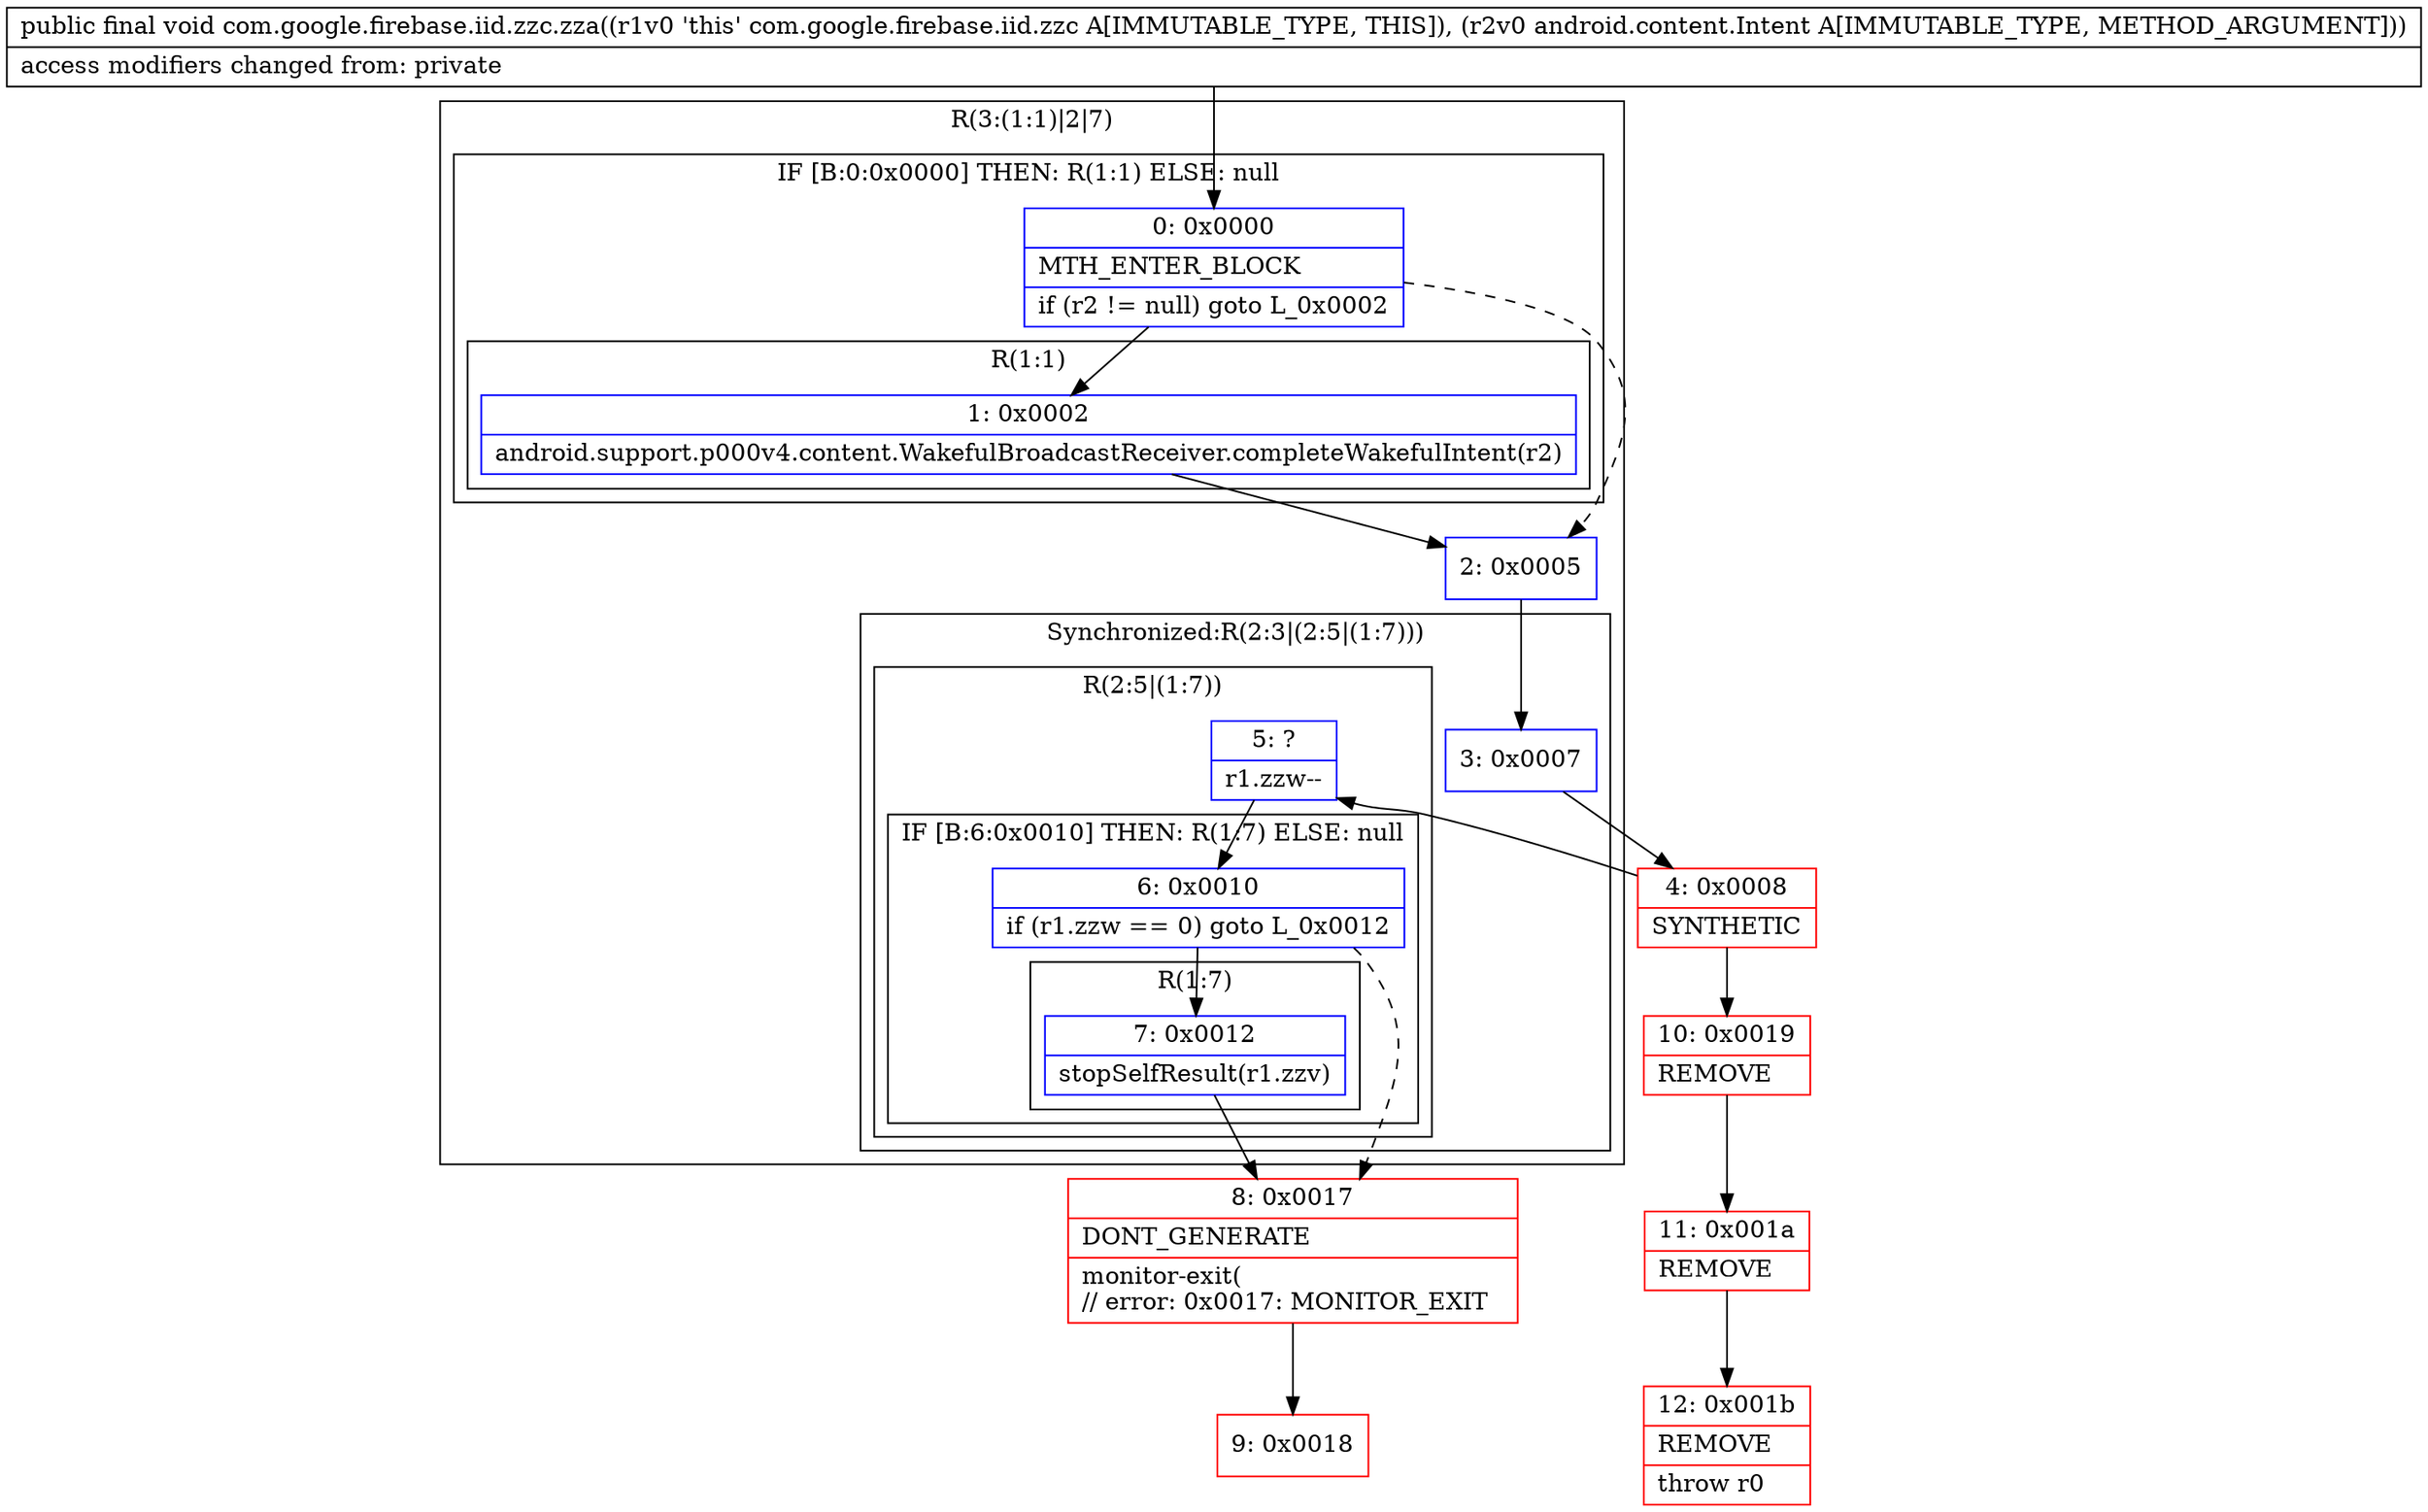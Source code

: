 digraph "CFG forcom.google.firebase.iid.zzc.zza(Landroid\/content\/Intent;)V" {
subgraph cluster_Region_472551917 {
label = "R(3:(1:1)|2|7)";
node [shape=record,color=blue];
subgraph cluster_IfRegion_1006574201 {
label = "IF [B:0:0x0000] THEN: R(1:1) ELSE: null";
node [shape=record,color=blue];
Node_0 [shape=record,label="{0\:\ 0x0000|MTH_ENTER_BLOCK\l|if (r2 != null) goto L_0x0002\l}"];
subgraph cluster_Region_1792444473 {
label = "R(1:1)";
node [shape=record,color=blue];
Node_1 [shape=record,label="{1\:\ 0x0002|android.support.p000v4.content.WakefulBroadcastReceiver.completeWakefulIntent(r2)\l}"];
}
}
Node_2 [shape=record,label="{2\:\ 0x0005}"];
subgraph cluster_SynchronizedRegion_1847469478 {
label = "Synchronized:R(2:3|(2:5|(1:7)))";
node [shape=record,color=blue];
Node_3 [shape=record,label="{3\:\ 0x0007}"];
subgraph cluster_Region_645100657 {
label = "R(2:5|(1:7))";
node [shape=record,color=blue];
Node_5 [shape=record,label="{5\:\ ?|r1.zzw\-\-\l}"];
subgraph cluster_IfRegion_1704762900 {
label = "IF [B:6:0x0010] THEN: R(1:7) ELSE: null";
node [shape=record,color=blue];
Node_6 [shape=record,label="{6\:\ 0x0010|if (r1.zzw == 0) goto L_0x0012\l}"];
subgraph cluster_Region_1003832798 {
label = "R(1:7)";
node [shape=record,color=blue];
Node_7 [shape=record,label="{7\:\ 0x0012|stopSelfResult(r1.zzv)\l}"];
}
}
}
}
}
Node_4 [shape=record,color=red,label="{4\:\ 0x0008|SYNTHETIC\l}"];
Node_8 [shape=record,color=red,label="{8\:\ 0x0017|DONT_GENERATE\l|monitor\-exit(\l\/\/ error: 0x0017: MONITOR_EXIT  \l}"];
Node_9 [shape=record,color=red,label="{9\:\ 0x0018}"];
Node_10 [shape=record,color=red,label="{10\:\ 0x0019|REMOVE\l}"];
Node_11 [shape=record,color=red,label="{11\:\ 0x001a|REMOVE\l}"];
Node_12 [shape=record,color=red,label="{12\:\ 0x001b|REMOVE\l|throw r0\l}"];
MethodNode[shape=record,label="{public final void com.google.firebase.iid.zzc.zza((r1v0 'this' com.google.firebase.iid.zzc A[IMMUTABLE_TYPE, THIS]), (r2v0 android.content.Intent A[IMMUTABLE_TYPE, METHOD_ARGUMENT]))  | access modifiers changed from: private\l}"];
MethodNode -> Node_0;
Node_0 -> Node_1;
Node_0 -> Node_2[style=dashed];
Node_1 -> Node_2;
Node_2 -> Node_3;
Node_3 -> Node_4;
Node_5 -> Node_6;
Node_6 -> Node_7;
Node_6 -> Node_8[style=dashed];
Node_7 -> Node_8;
Node_4 -> Node_5;
Node_4 -> Node_10;
Node_8 -> Node_9;
Node_10 -> Node_11;
Node_11 -> Node_12;
}

